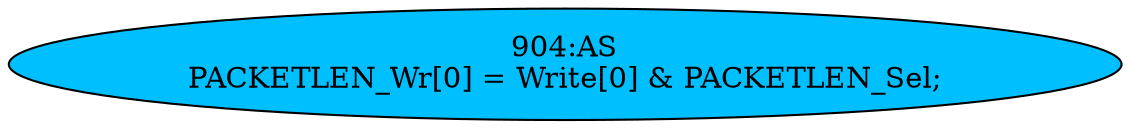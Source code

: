 strict digraph "" {
	node [label="\N"];
	"904:AS"	 [ast="<pyverilog.vparser.ast.Assign object at 0x7fbdee123f50>",
		def_var="['PACKETLEN_Wr']",
		fillcolor=deepskyblue,
		label="904:AS
PACKETLEN_Wr[0] = Write[0] & PACKETLEN_Sel;",
		statements="[]",
		style=filled,
		typ=Assign,
		use_var="['Write', 'PACKETLEN_Sel']"];
}
